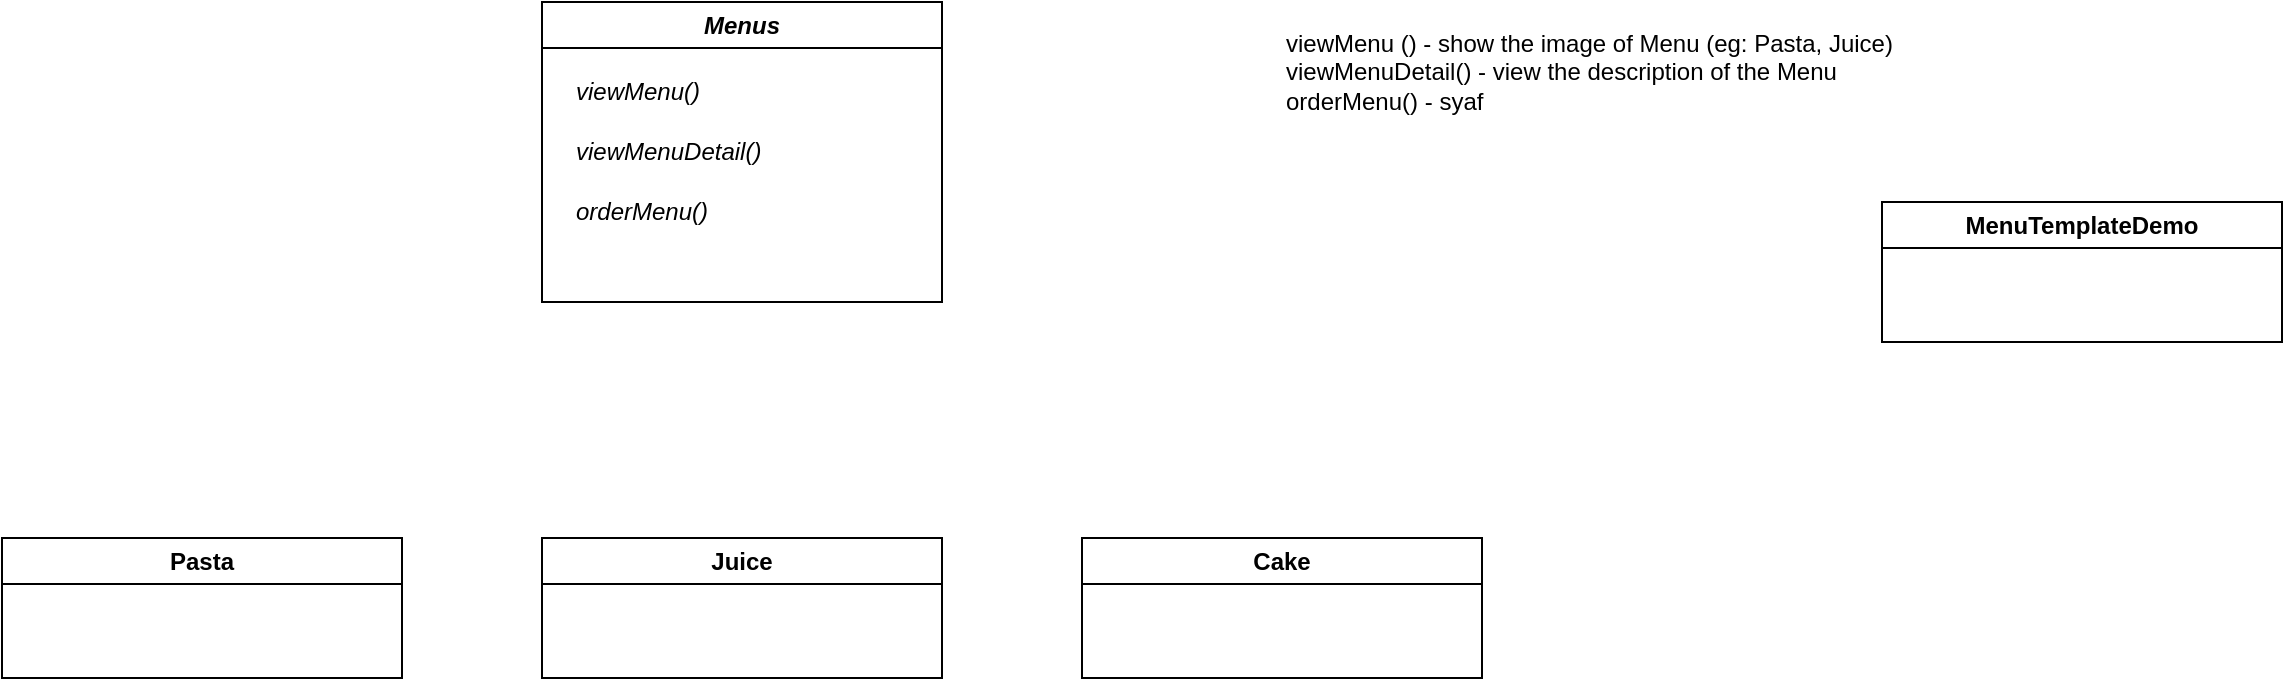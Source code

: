 <mxfile version="20.7.4" type="device"><diagram id="Uq6ax4KxSIabiUd9BtnW" name="Page-1"><mxGraphModel dx="1050" dy="541" grid="1" gridSize="10" guides="1" tooltips="1" connect="1" arrows="1" fold="1" page="1" pageScale="1" pageWidth="827" pageHeight="1169" math="0" shadow="0"><root><mxCell id="0"/><mxCell id="1" parent="0"/><mxCell id="8uq6iWfXjMB5-rI-_IzZ-1" value="&lt;i&gt;Menus&lt;/i&gt;" style="swimlane;whiteSpace=wrap;html=1;startSize=23;" vertex="1" parent="1"><mxGeometry x="380" y="140" width="200" height="150" as="geometry"/></mxCell><mxCell id="8uq6iWfXjMB5-rI-_IzZ-6" value="&lt;i&gt;viewMenu()&lt;/i&gt;" style="text;html=1;align=left;verticalAlign=middle;resizable=0;points=[];autosize=1;strokeColor=none;fillColor=none;" vertex="1" parent="8uq6iWfXjMB5-rI-_IzZ-1"><mxGeometry x="15" y="30" width="90" height="30" as="geometry"/></mxCell><mxCell id="8uq6iWfXjMB5-rI-_IzZ-7" value="&lt;i&gt;viewMenuDetail()&lt;/i&gt;" style="text;html=1;align=left;verticalAlign=middle;resizable=0;points=[];autosize=1;strokeColor=none;fillColor=none;" vertex="1" parent="8uq6iWfXjMB5-rI-_IzZ-1"><mxGeometry x="15" y="60" width="120" height="30" as="geometry"/></mxCell><mxCell id="8uq6iWfXjMB5-rI-_IzZ-8" value="&lt;i&gt;orderMenu()&lt;/i&gt;" style="text;html=1;align=left;verticalAlign=middle;resizable=0;points=[];autosize=1;strokeColor=none;fillColor=none;" vertex="1" parent="8uq6iWfXjMB5-rI-_IzZ-1"><mxGeometry x="15" y="90" width="90" height="30" as="geometry"/></mxCell><mxCell id="8uq6iWfXjMB5-rI-_IzZ-2" value="Pasta" style="swimlane;whiteSpace=wrap;html=1;" vertex="1" parent="1"><mxGeometry x="110" y="408" width="200" height="70" as="geometry"/></mxCell><mxCell id="8uq6iWfXjMB5-rI-_IzZ-3" value="Juice" style="swimlane;whiteSpace=wrap;html=1;" vertex="1" parent="1"><mxGeometry x="380" y="408" width="200" height="70" as="geometry"/></mxCell><mxCell id="8uq6iWfXjMB5-rI-_IzZ-4" value="Cake" style="swimlane;whiteSpace=wrap;html=1;startSize=23;" vertex="1" parent="1"><mxGeometry x="650" y="408" width="200" height="70" as="geometry"/></mxCell><mxCell id="8uq6iWfXjMB5-rI-_IzZ-5" value="MenuTemplateDemo" style="swimlane;whiteSpace=wrap;html=1;startSize=23;" vertex="1" parent="1"><mxGeometry x="1050" y="240" width="200" height="70" as="geometry"/></mxCell><mxCell id="8uq6iWfXjMB5-rI-_IzZ-9" value="viewMenu () - show the image of Menu (eg: Pasta, Juice)&lt;br&gt;viewMenuDetail() - view the description of the Menu&amp;nbsp;&lt;br&gt;orderMenu() - syaf" style="text;html=1;align=left;verticalAlign=middle;resizable=0;points=[];autosize=1;strokeColor=none;fillColor=none;" vertex="1" parent="1"><mxGeometry x="750" y="145" width="330" height="60" as="geometry"/></mxCell></root></mxGraphModel></diagram></mxfile>